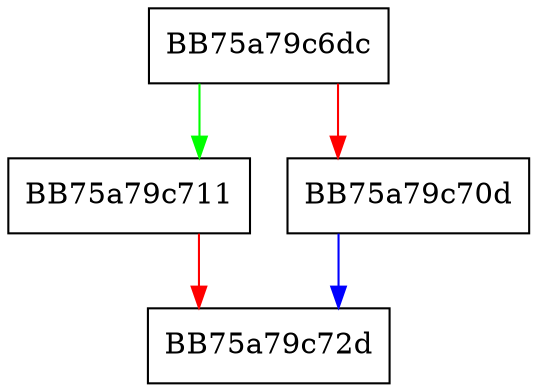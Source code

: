 digraph create_thread_parameter {
  node [shape="box"];
  graph [splines=ortho];
  BB75a79c6dc -> BB75a79c711 [color="green"];
  BB75a79c6dc -> BB75a79c70d [color="red"];
  BB75a79c70d -> BB75a79c72d [color="blue"];
  BB75a79c711 -> BB75a79c72d [color="red"];
}